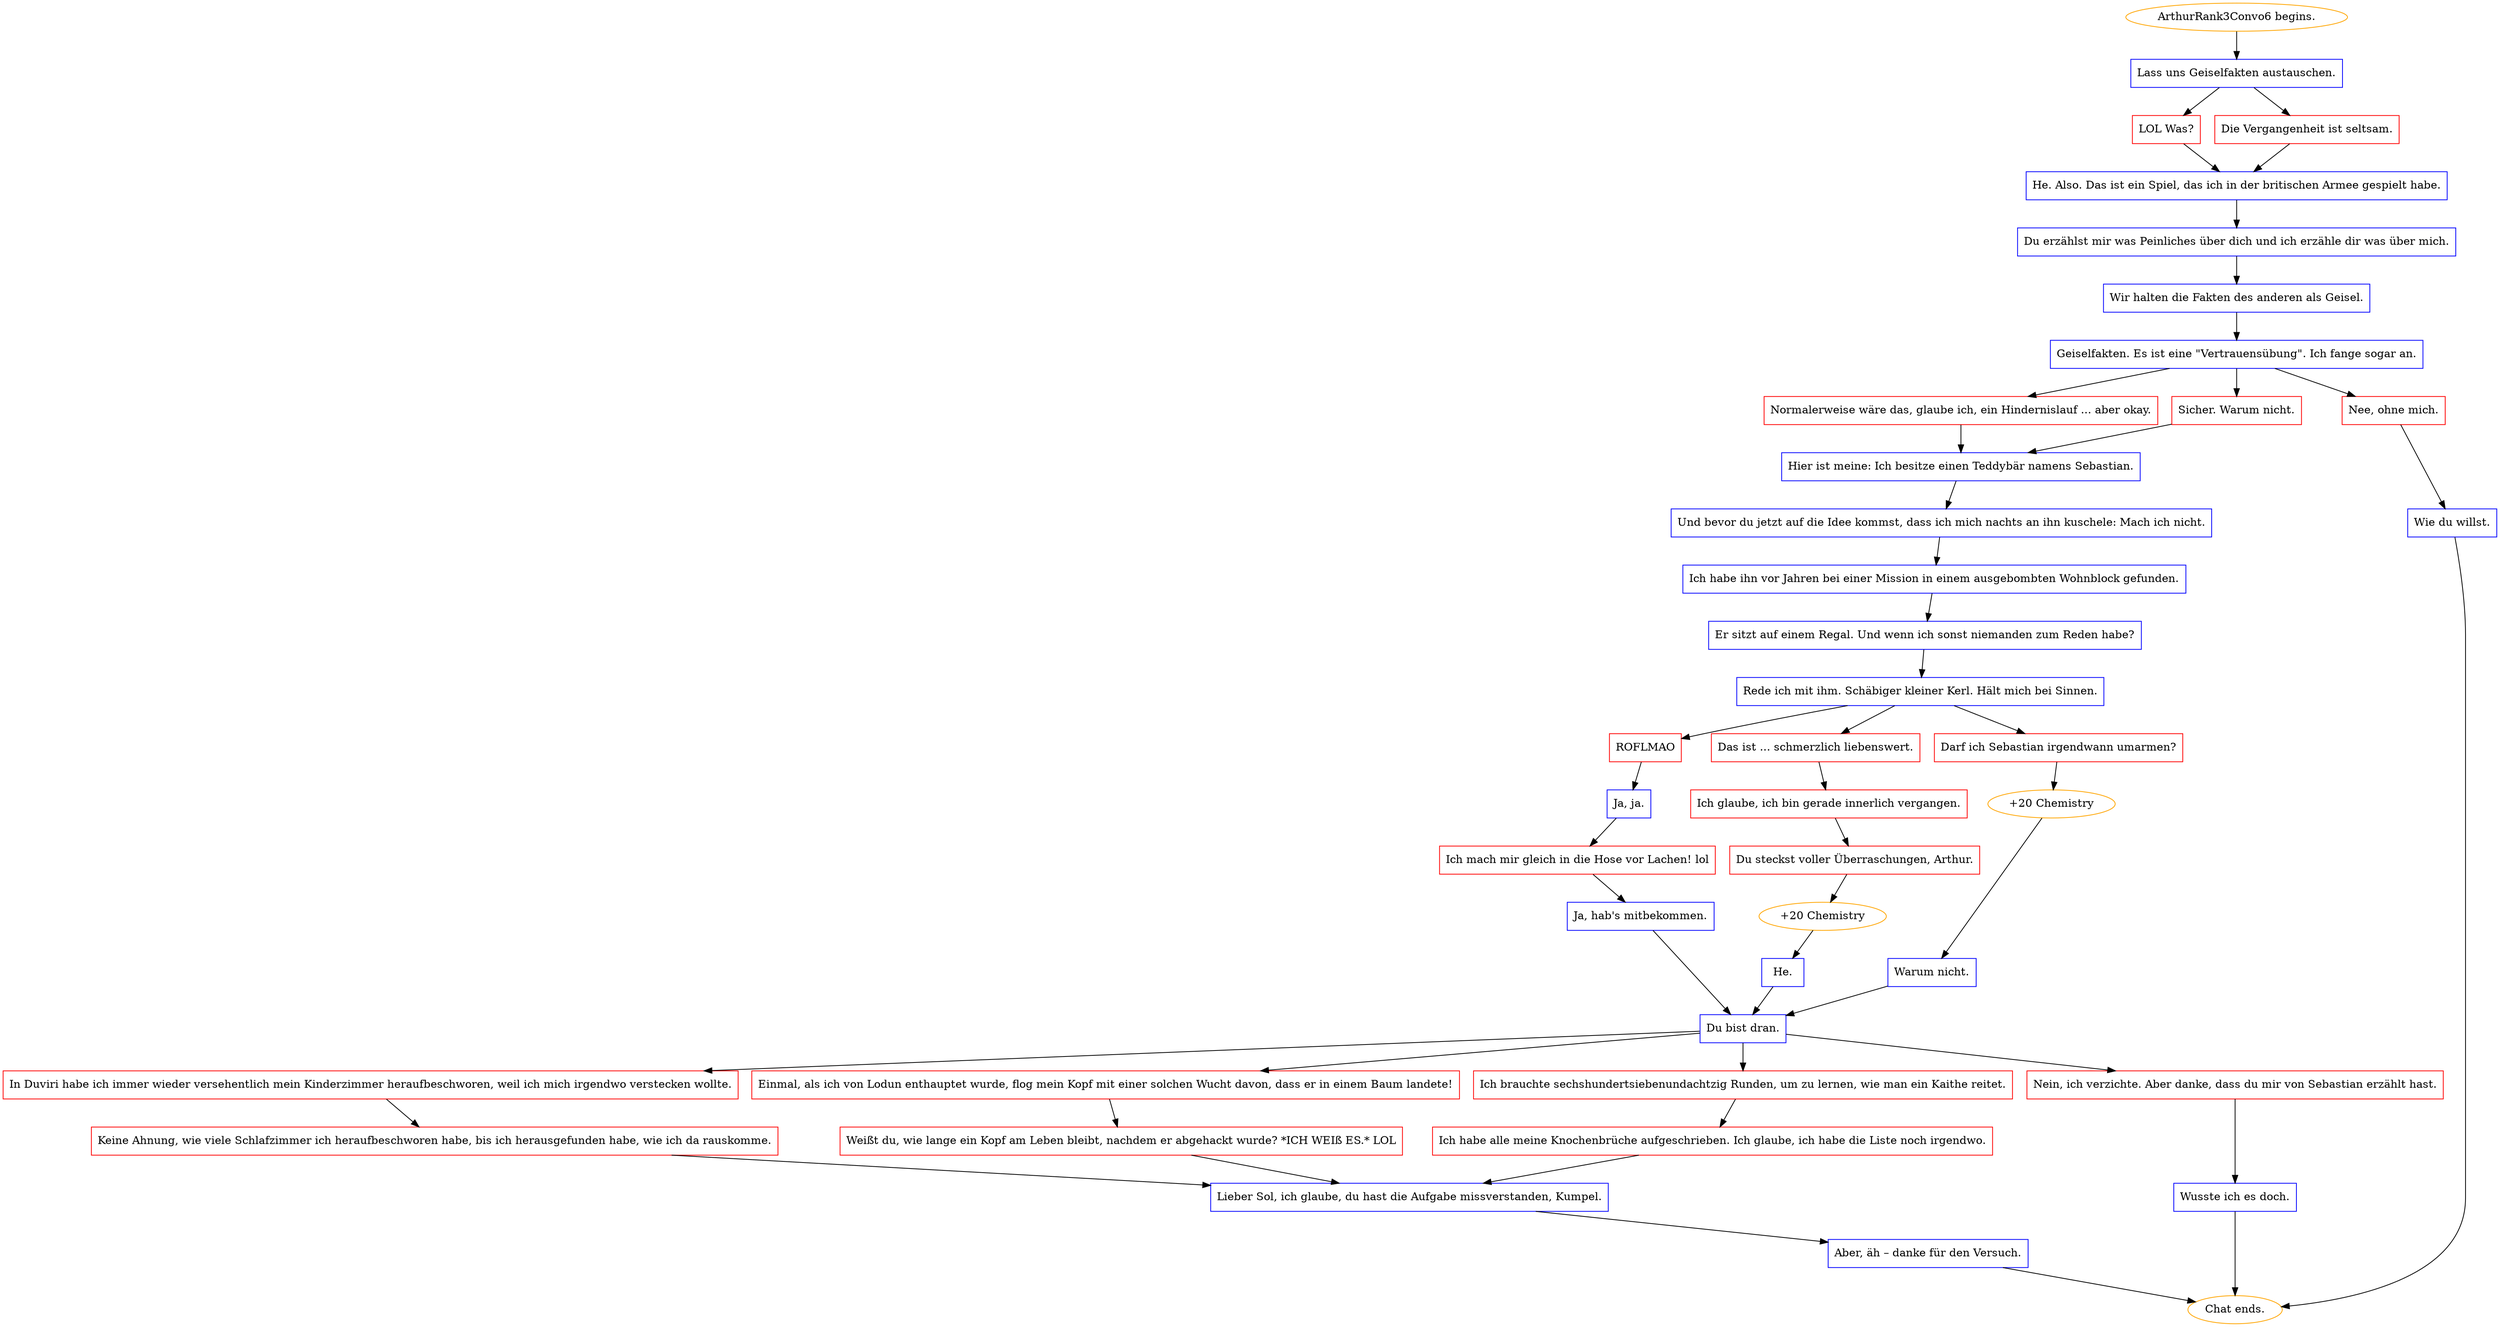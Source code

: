 digraph {
	"ArthurRank3Convo6 begins." [color=orange];
		"ArthurRank3Convo6 begins." -> j2064689188;
	j2064689188 [label="Lass uns Geiselfakten austauschen.",shape=box,color=blue];
		j2064689188 -> j4235958852;
		j2064689188 -> j59753445;
	j4235958852 [label="LOL Was?",shape=box,color=red];
		j4235958852 -> j1586211124;
	j59753445 [label="Die Vergangenheit ist seltsam.",shape=box,color=red];
		j59753445 -> j1586211124;
	j1586211124 [label="He. Also. Das ist ein Spiel, das ich in der britischen Armee gespielt habe.",shape=box,color=blue];
		j1586211124 -> j3145200521;
	j3145200521 [label="Du erzählst mir was Peinliches über dich und ich erzähle dir was über mich.",shape=box,color=blue];
		j3145200521 -> j3052966574;
	j3052966574 [label="Wir halten die Fakten des anderen als Geisel.",shape=box,color=blue];
		j3052966574 -> j1817472834;
	j1817472834 [label="Geiselfakten. Es ist eine \"Vertrauensübung\". Ich fange sogar an.",shape=box,color=blue];
		j1817472834 -> j406888672;
		j1817472834 -> j1326625822;
		j1817472834 -> j3048369037;
	j406888672 [label="Normalerweise wäre das, glaube ich, ein Hindernislauf ... aber okay.",shape=box,color=red];
		j406888672 -> j770273986;
	j1326625822 [label="Sicher. Warum nicht.",shape=box,color=red];
		j1326625822 -> j770273986;
	j3048369037 [label="Nee, ohne mich.",shape=box,color=red];
		j3048369037 -> j1994751785;
	j770273986 [label="Hier ist meine: Ich besitze einen Teddybär namens Sebastian.",shape=box,color=blue];
		j770273986 -> j2283121693;
	j1994751785 [label="Wie du willst.",shape=box,color=blue];
		j1994751785 -> "Chat ends.";
	j2283121693 [label="Und bevor du jetzt auf die Idee kommst, dass ich mich nachts an ihn kuschele: Mach ich nicht.",shape=box,color=blue];
		j2283121693 -> j973910456;
	"Chat ends." [color=orange];
	j973910456 [label="Ich habe ihn vor Jahren bei einer Mission in einem ausgebombten Wohnblock gefunden.",shape=box,color=blue];
		j973910456 -> j1894918080;
	j1894918080 [label="Er sitzt auf einem Regal. Und wenn ich sonst niemanden zum Reden habe?",shape=box,color=blue];
		j1894918080 -> j2403109740;
	j2403109740 [label="Rede ich mit ihm. Schäbiger kleiner Kerl. Hält mich bei Sinnen.",shape=box,color=blue];
		j2403109740 -> j2799736909;
		j2403109740 -> j3473027214;
		j2403109740 -> j3945650909;
	j2799736909 [label="ROFLMAO",shape=box,color=red];
		j2799736909 -> j4279674402;
	j3473027214 [label="Das ist ... schmerzlich liebenswert.",shape=box,color=red];
		j3473027214 -> j4251888141;
	j3945650909 [label="Darf ich Sebastian irgendwann umarmen?",shape=box,color=red];
		j3945650909 -> j900466216;
	j4279674402 [label="Ja, ja.",shape=box,color=blue];
		j4279674402 -> j1844295495;
	j4251888141 [label="Ich glaube, ich bin gerade innerlich vergangen.",shape=box,color=red];
		j4251888141 -> j342221208;
	j900466216 [label="+20 Chemistry",color=orange];
		j900466216 -> j3583323993;
	j1844295495 [label="Ich mach mir gleich in die Hose vor Lachen! lol",shape=box,color=red];
		j1844295495 -> j1505418401;
	j342221208 [label="Du steckst voller Überraschungen, Arthur.",shape=box,color=red];
		j342221208 -> j1070058909;
	j3583323993 [label="Warum nicht.",shape=box,color=blue];
		j3583323993 -> j3000499419;
	j1505418401 [label="Ja, hab's mitbekommen.",shape=box,color=blue];
		j1505418401 -> j3000499419;
	j1070058909 [label="+20 Chemistry",color=orange];
		j1070058909 -> j2033640524;
	j3000499419 [label="Du bist dran.",shape=box,color=blue];
		j3000499419 -> j369146979;
		j3000499419 -> j51667863;
		j3000499419 -> j3339213955;
		j3000499419 -> j3370057860;
	j2033640524 [label="He.",shape=box,color=blue];
		j2033640524 -> j3000499419;
	j369146979 [label="In Duviri habe ich immer wieder versehentlich mein Kinderzimmer heraufbeschworen, weil ich mich irgendwo verstecken wollte.",shape=box,color=red];
		j369146979 -> j3158337711;
	j51667863 [label="Einmal, als ich von Lodun enthauptet wurde, flog mein Kopf mit einer solchen Wucht davon, dass er in einem Baum landete!",shape=box,color=red];
		j51667863 -> j3822473737;
	j3339213955 [label="Ich brauchte sechshundertsiebenundachtzig Runden, um zu lernen, wie man ein Kaithe reitet.",shape=box,color=red];
		j3339213955 -> j1222875942;
	j3370057860 [label="Nein, ich verzichte. Aber danke, dass du mir von Sebastian erzählt hast.",shape=box,color=red];
		j3370057860 -> j1595718599;
	j3158337711 [label="Keine Ahnung, wie viele Schlafzimmer ich heraufbeschworen habe, bis ich herausgefunden habe, wie ich da rauskomme.",shape=box,color=red];
		j3158337711 -> j191884723;
	j3822473737 [label="Weißt du, wie lange ein Kopf am Leben bleibt, nachdem er abgehackt wurde? *ICH WEIß ES.* LOL",shape=box,color=red];
		j3822473737 -> j191884723;
	j1222875942 [label="Ich habe alle meine Knochenbrüche aufgeschrieben. Ich glaube, ich habe die Liste noch irgendwo.",shape=box,color=red];
		j1222875942 -> j191884723;
	j1595718599 [label="Wusste ich es doch.",shape=box,color=blue];
		j1595718599 -> "Chat ends.";
	j191884723 [label="Lieber Sol, ich glaube, du hast die Aufgabe missverstanden, Kumpel.",shape=box,color=blue];
		j191884723 -> j1719392591;
	j1719392591 [label="Aber, äh – danke für den Versuch.",shape=box,color=blue];
		j1719392591 -> "Chat ends.";
}